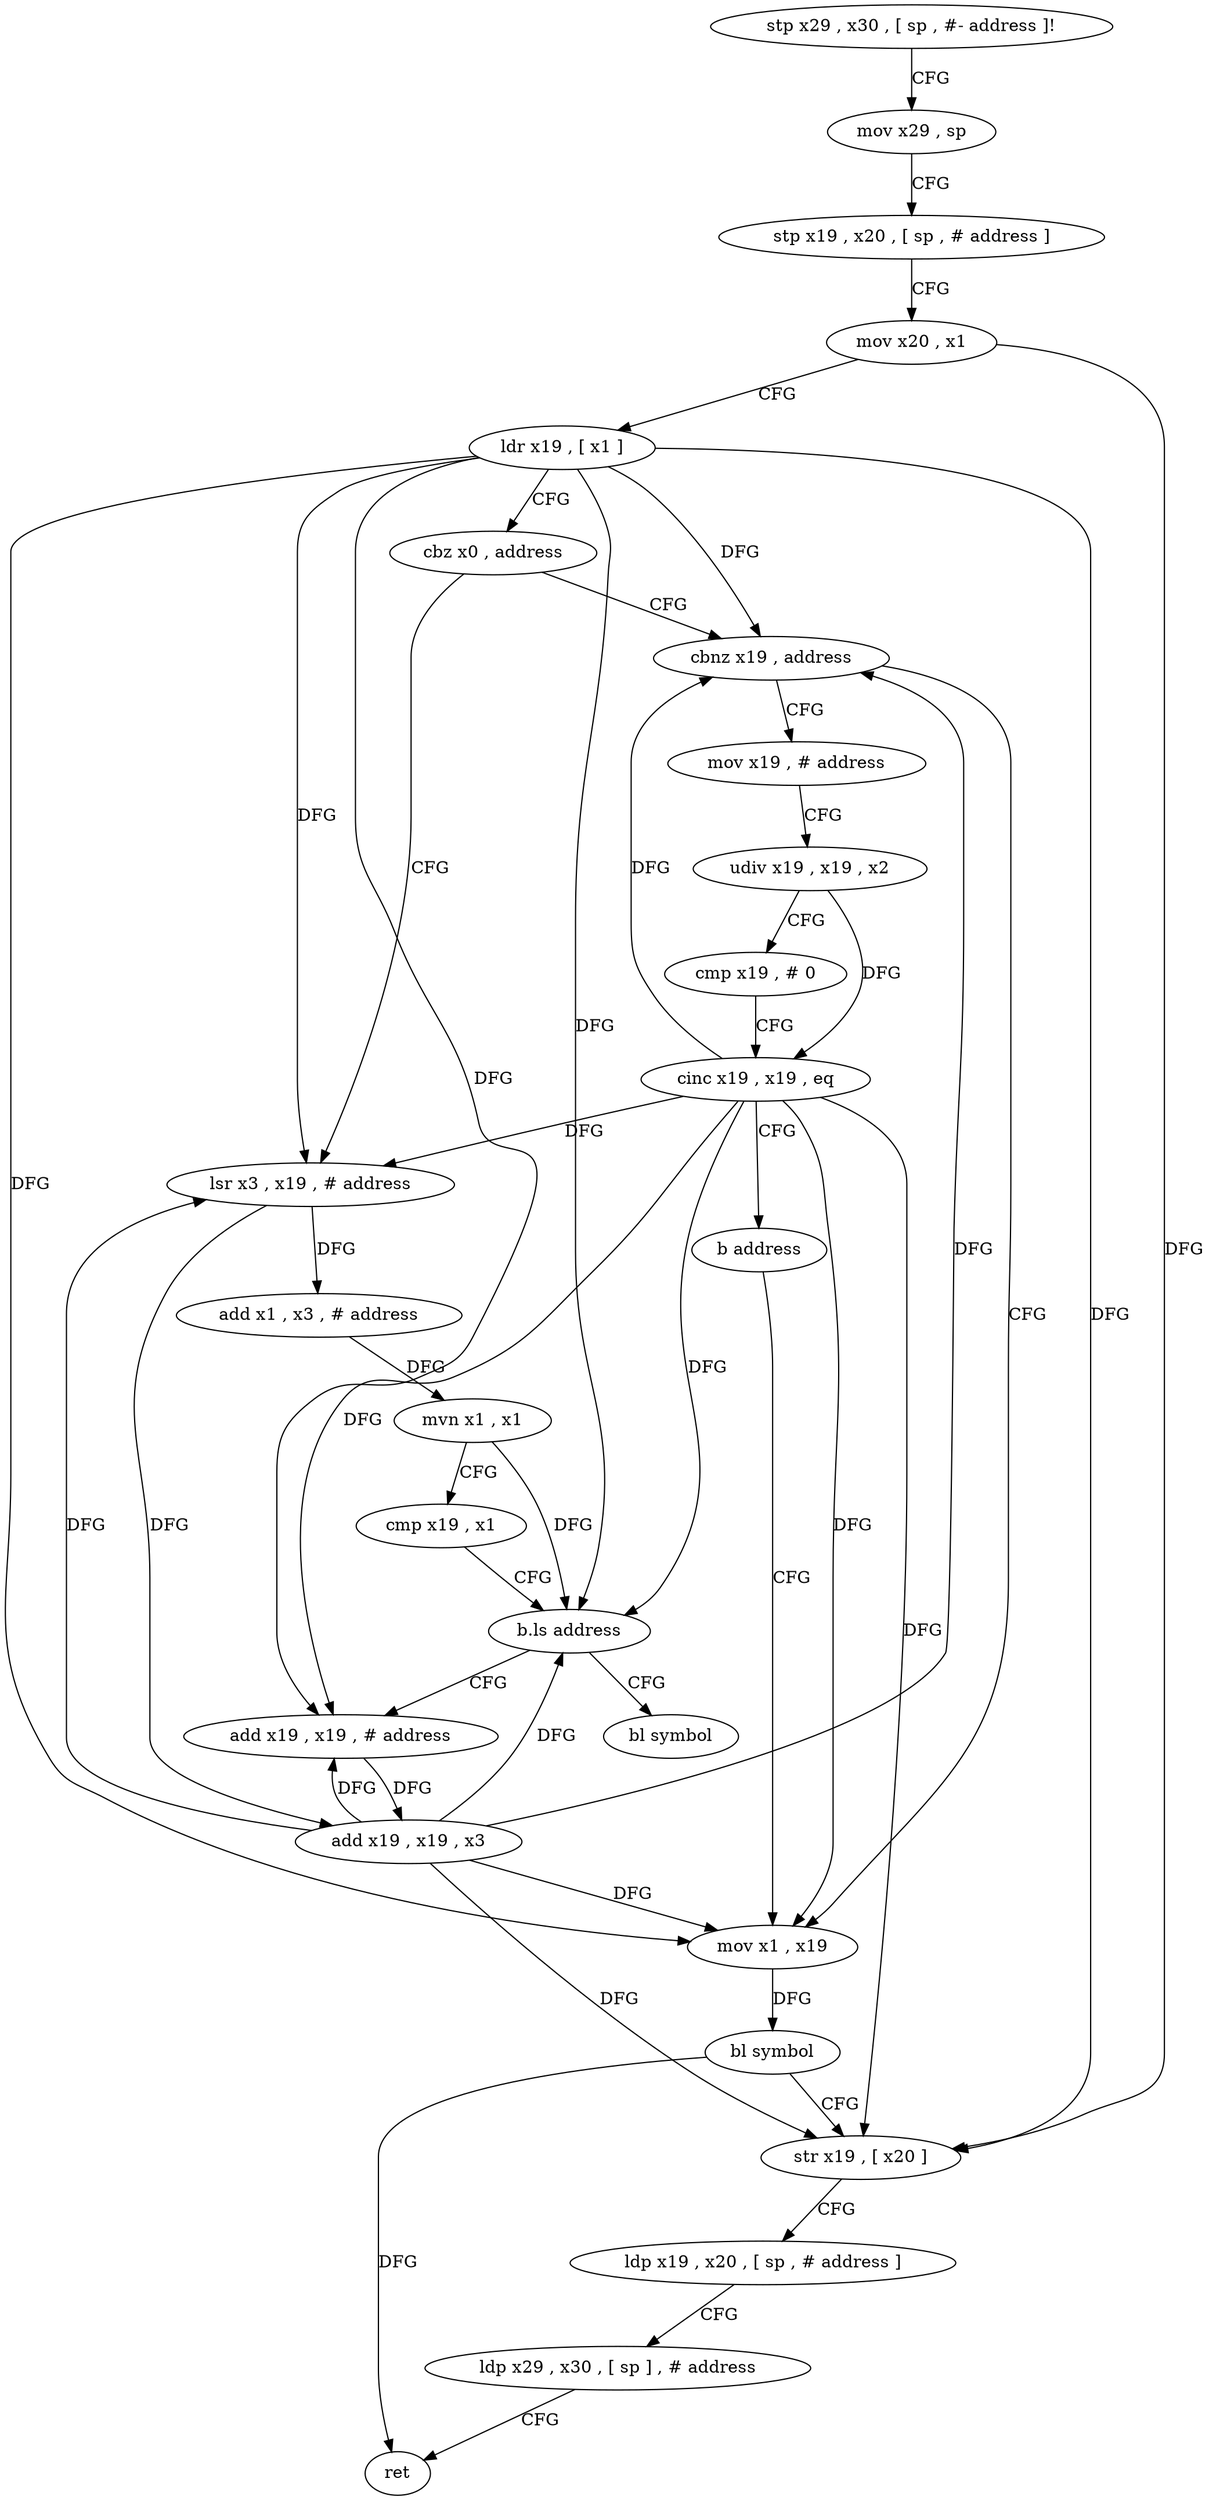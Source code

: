 digraph "func" {
"4374596" [label = "stp x29 , x30 , [ sp , #- address ]!" ]
"4374600" [label = "mov x29 , sp" ]
"4374604" [label = "stp x19 , x20 , [ sp , # address ]" ]
"4374608" [label = "mov x20 , x1" ]
"4374612" [label = "ldr x19 , [ x1 ]" ]
"4374616" [label = "cbz x0 , address" ]
"4374644" [label = "cbnz x19 , address" ]
"4374620" [label = "lsr x3 , x19 , # address" ]
"4374676" [label = "mov x1 , x19" ]
"4374648" [label = "mov x19 , # address" ]
"4374624" [label = "add x1 , x3 , # address" ]
"4374628" [label = "mvn x1 , x1" ]
"4374632" [label = "cmp x19 , x1" ]
"4374636" [label = "b.ls address" ]
"4374668" [label = "add x19 , x19 , # address" ]
"4374640" [label = "bl symbol" ]
"4374680" [label = "bl symbol" ]
"4374684" [label = "str x19 , [ x20 ]" ]
"4374688" [label = "ldp x19 , x20 , [ sp , # address ]" ]
"4374692" [label = "ldp x29 , x30 , [ sp ] , # address" ]
"4374696" [label = "ret" ]
"4374652" [label = "udiv x19 , x19 , x2" ]
"4374656" [label = "cmp x19 , # 0" ]
"4374660" [label = "cinc x19 , x19 , eq" ]
"4374664" [label = "b address" ]
"4374672" [label = "add x19 , x19 , x3" ]
"4374596" -> "4374600" [ label = "CFG" ]
"4374600" -> "4374604" [ label = "CFG" ]
"4374604" -> "4374608" [ label = "CFG" ]
"4374608" -> "4374612" [ label = "CFG" ]
"4374608" -> "4374684" [ label = "DFG" ]
"4374612" -> "4374616" [ label = "CFG" ]
"4374612" -> "4374644" [ label = "DFG" ]
"4374612" -> "4374620" [ label = "DFG" ]
"4374612" -> "4374636" [ label = "DFG" ]
"4374612" -> "4374676" [ label = "DFG" ]
"4374612" -> "4374684" [ label = "DFG" ]
"4374612" -> "4374668" [ label = "DFG" ]
"4374616" -> "4374644" [ label = "CFG" ]
"4374616" -> "4374620" [ label = "CFG" ]
"4374644" -> "4374676" [ label = "CFG" ]
"4374644" -> "4374648" [ label = "CFG" ]
"4374620" -> "4374624" [ label = "DFG" ]
"4374620" -> "4374672" [ label = "DFG" ]
"4374676" -> "4374680" [ label = "DFG" ]
"4374648" -> "4374652" [ label = "CFG" ]
"4374624" -> "4374628" [ label = "DFG" ]
"4374628" -> "4374632" [ label = "CFG" ]
"4374628" -> "4374636" [ label = "DFG" ]
"4374632" -> "4374636" [ label = "CFG" ]
"4374636" -> "4374668" [ label = "CFG" ]
"4374636" -> "4374640" [ label = "CFG" ]
"4374668" -> "4374672" [ label = "DFG" ]
"4374680" -> "4374684" [ label = "CFG" ]
"4374680" -> "4374696" [ label = "DFG" ]
"4374684" -> "4374688" [ label = "CFG" ]
"4374688" -> "4374692" [ label = "CFG" ]
"4374692" -> "4374696" [ label = "CFG" ]
"4374652" -> "4374656" [ label = "CFG" ]
"4374652" -> "4374660" [ label = "DFG" ]
"4374656" -> "4374660" [ label = "CFG" ]
"4374660" -> "4374664" [ label = "CFG" ]
"4374660" -> "4374644" [ label = "DFG" ]
"4374660" -> "4374620" [ label = "DFG" ]
"4374660" -> "4374676" [ label = "DFG" ]
"4374660" -> "4374684" [ label = "DFG" ]
"4374660" -> "4374668" [ label = "DFG" ]
"4374660" -> "4374636" [ label = "DFG" ]
"4374664" -> "4374676" [ label = "CFG" ]
"4374672" -> "4374676" [ label = "DFG" ]
"4374672" -> "4374644" [ label = "DFG" ]
"4374672" -> "4374620" [ label = "DFG" ]
"4374672" -> "4374684" [ label = "DFG" ]
"4374672" -> "4374668" [ label = "DFG" ]
"4374672" -> "4374636" [ label = "DFG" ]
}
